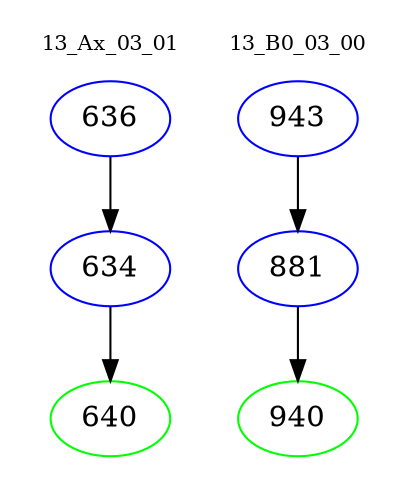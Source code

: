 digraph{
subgraph cluster_0 {
color = white
label = "13_Ax_03_01";
fontsize=10;
T0_636 [label="636", color="blue"]
T0_636 -> T0_634 [color="black"]
T0_634 [label="634", color="blue"]
T0_634 -> T0_640 [color="black"]
T0_640 [label="640", color="green"]
}
subgraph cluster_1 {
color = white
label = "13_B0_03_00";
fontsize=10;
T1_943 [label="943", color="blue"]
T1_943 -> T1_881 [color="black"]
T1_881 [label="881", color="blue"]
T1_881 -> T1_940 [color="black"]
T1_940 [label="940", color="green"]
}
}
